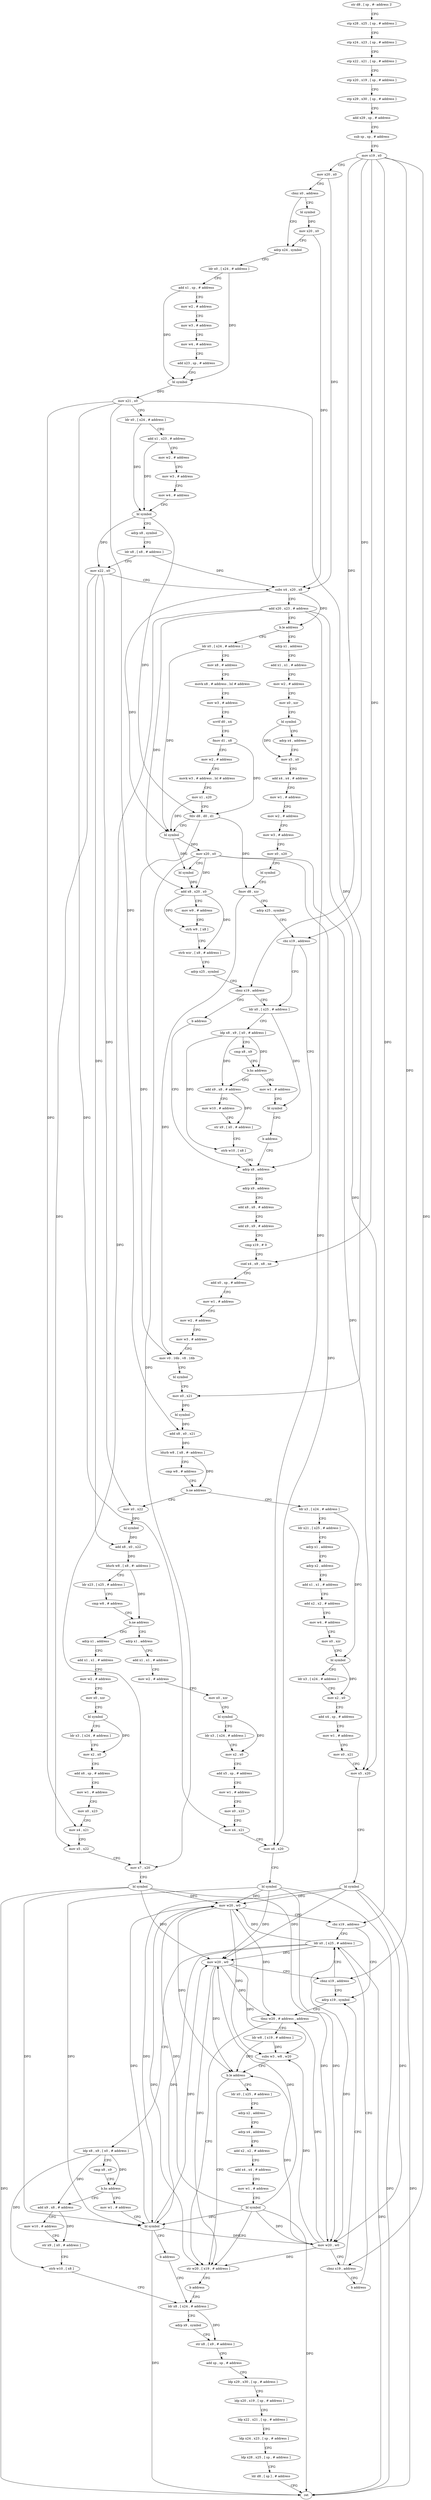 digraph "func" {
"4214172" [label = "str d8 , [ sp , #- address ]!" ]
"4214176" [label = "stp x28 , x25 , [ sp , # address ]" ]
"4214180" [label = "stp x24 , x23 , [ sp , # address ]" ]
"4214184" [label = "stp x22 , x21 , [ sp , # address ]" ]
"4214188" [label = "stp x20 , x19 , [ sp , # address ]" ]
"4214192" [label = "stp x29 , x30 , [ sp , # address ]" ]
"4214196" [label = "add x29 , sp , # address" ]
"4214200" [label = "sub sp , sp , # address" ]
"4214204" [label = "mov x19 , x0" ]
"4214208" [label = "mov x20 , x0" ]
"4214212" [label = "cbnz x0 , address" ]
"4214224" [label = "adrp x24 , symbol" ]
"4214216" [label = "bl symbol" ]
"4214228" [label = "ldr x0 , [ x24 , # address ]" ]
"4214232" [label = "add x1 , sp , # address" ]
"4214236" [label = "mov w2 , # address" ]
"4214240" [label = "mov w3 , # address" ]
"4214244" [label = "mov w4 , # address" ]
"4214248" [label = "add x23 , sp , # address" ]
"4214252" [label = "bl symbol" ]
"4214256" [label = "mov x21 , x0" ]
"4214260" [label = "ldr x0 , [ x24 , # address ]" ]
"4214264" [label = "add x1 , x23 , # address" ]
"4214268" [label = "mov w2 , # address" ]
"4214272" [label = "mov w3 , # address" ]
"4214276" [label = "mov w4 , # address" ]
"4214280" [label = "bl symbol" ]
"4214284" [label = "adrp x8 , symbol" ]
"4214288" [label = "ldr x8 , [ x8 , # address ]" ]
"4214292" [label = "mov x22 , x0" ]
"4214296" [label = "subs x4 , x20 , x8" ]
"4214300" [label = "add x20 , x23 , # address" ]
"4214304" [label = "b.le address" ]
"4214388" [label = "adrp x1 , address" ]
"4214308" [label = "ldr x0 , [ x24 , # address ]" ]
"4214220" [label = "mov x20 , x0" ]
"4214392" [label = "add x1 , x1 , # address" ]
"4214396" [label = "mov w2 , # address" ]
"4214400" [label = "mov x0 , xzr" ]
"4214404" [label = "bl symbol" ]
"4214408" [label = "adrp x4 , address" ]
"4214412" [label = "mov x5 , x0" ]
"4214416" [label = "add x4 , x4 , # address" ]
"4214420" [label = "mov w1 , # address" ]
"4214424" [label = "mov w2 , # address" ]
"4214428" [label = "mov w3 , # address" ]
"4214432" [label = "mov x0 , x20" ]
"4214436" [label = "bl symbol" ]
"4214440" [label = "fmov d8 , xzr" ]
"4214444" [label = "adrp x25 , symbol" ]
"4214448" [label = "cbz x19 , address" ]
"4214484" [label = "adrp x8 , address" ]
"4214452" [label = "ldr x0 , [ x25 , # address ]" ]
"4214312" [label = "mov x8 , # address" ]
"4214316" [label = "movk x8 , # address , lsl # address" ]
"4214320" [label = "mov w3 , # address" ]
"4214324" [label = "scvtf d0 , x4" ]
"4214328" [label = "fmov d1 , x8" ]
"4214332" [label = "mov w2 , # address" ]
"4214336" [label = "movk w3 , # address , lsl # address" ]
"4214340" [label = "mov x1 , x20" ]
"4214344" [label = "fdiv d8 , d0 , d1" ]
"4214348" [label = "bl symbol" ]
"4214352" [label = "mov x20 , x0" ]
"4214356" [label = "bl symbol" ]
"4214360" [label = "add x8 , x20 , x0" ]
"4214364" [label = "mov w9 , # address" ]
"4214368" [label = "strh w9 , [ x8 ]" ]
"4214372" [label = "strb wzr , [ x8 , # address ]" ]
"4214376" [label = "adrp x25 , symbol" ]
"4214380" [label = "cbnz x19 , address" ]
"4214384" [label = "b address" ]
"4214488" [label = "adrp x9 , address" ]
"4214492" [label = "add x8 , x8 , # address" ]
"4214496" [label = "add x9 , x9 , # address" ]
"4214500" [label = "cmp x19 , # 0" ]
"4214504" [label = "csel x4 , x9 , x8 , ne" ]
"4214508" [label = "add x0 , sp , # address" ]
"4214512" [label = "mov w1 , # address" ]
"4214516" [label = "mov w2 , # address" ]
"4214520" [label = "mov w3 , # address" ]
"4214524" [label = "mov v0 . 16b , v8 . 16b" ]
"4214528" [label = "bl symbol" ]
"4214532" [label = "mov x0 , x21" ]
"4214536" [label = "bl symbol" ]
"4214540" [label = "add x8 , x0 , x21" ]
"4214544" [label = "ldurb w8 , [ x8 , #- address ]" ]
"4214548" [label = "cmp w8 , # address" ]
"4214552" [label = "b.ne address" ]
"4214684" [label = "mov x0 , x22" ]
"4214556" [label = "ldr x3 , [ x24 , # address ]" ]
"4214456" [label = "ldp x8 , x9 , [ x0 , # address ]" ]
"4214460" [label = "cmp x8 , x9" ]
"4214464" [label = "b.hs address" ]
"4214916" [label = "mov w1 , # address" ]
"4214468" [label = "add x9 , x8 , # address" ]
"4214688" [label = "bl symbol" ]
"4214692" [label = "add x8 , x0 , x22" ]
"4214696" [label = "ldurb w8 , [ x8 , #- address ]" ]
"4214700" [label = "ldr x23 , [ x25 , # address ]" ]
"4214704" [label = "cmp w8 , # address" ]
"4214708" [label = "b.ne address" ]
"4214776" [label = "adrp x1 , address" ]
"4214712" [label = "adrp x1 , address" ]
"4214560" [label = "ldr x21 , [ x25 , # address ]" ]
"4214564" [label = "adrp x1 , address" ]
"4214568" [label = "adrp x2 , address" ]
"4214572" [label = "add x1 , x1 , # address" ]
"4214576" [label = "add x2 , x2 , # address" ]
"4214580" [label = "mov w4 , # address" ]
"4214584" [label = "mov x0 , xzr" ]
"4214588" [label = "bl symbol" ]
"4214592" [label = "ldr x3 , [ x24 , # address ]" ]
"4214596" [label = "mov x2 , x0" ]
"4214600" [label = "add x4 , sp , # address" ]
"4214604" [label = "mov w1 , # address" ]
"4214608" [label = "mov x0 , x21" ]
"4214612" [label = "mov x5 , x20" ]
"4214616" [label = "bl symbol" ]
"4214620" [label = "mov w20 , w0" ]
"4214624" [label = "cbz x19 , address" ]
"4214840" [label = "ldr x0 , [ x25 , # address ]" ]
"4214628" [label = "adrp x19 , symbol" ]
"4214920" [label = "bl symbol" ]
"4214924" [label = "b address" ]
"4214472" [label = "mov w10 , # address" ]
"4214476" [label = "str x9 , [ x0 , # address ]" ]
"4214480" [label = "strb w10 , [ x8 ]" ]
"4214780" [label = "add x1 , x1 , # address" ]
"4214784" [label = "mov w2 , # address" ]
"4214788" [label = "mov x0 , xzr" ]
"4214792" [label = "bl symbol" ]
"4214796" [label = "ldr x3 , [ x24 , # address ]" ]
"4214800" [label = "mov x2 , x0" ]
"4214804" [label = "add x6 , sp , # address" ]
"4214808" [label = "mov w1 , # address" ]
"4214812" [label = "mov x0 , x23" ]
"4214816" [label = "mov x4 , x21" ]
"4214820" [label = "mov x5 , x22" ]
"4214824" [label = "mov x7 , x20" ]
"4214828" [label = "bl symbol" ]
"4214832" [label = "mov w20 , w0" ]
"4214836" [label = "cbnz x19 , address" ]
"4214716" [label = "add x1 , x1 , # address" ]
"4214720" [label = "mov w2 , # address" ]
"4214724" [label = "mov x0 , xzr" ]
"4214728" [label = "bl symbol" ]
"4214732" [label = "ldr x3 , [ x24 , # address ]" ]
"4214736" [label = "mov x2 , x0" ]
"4214740" [label = "add x5 , sp , # address" ]
"4214744" [label = "mov w1 , # address" ]
"4214748" [label = "mov x0 , x23" ]
"4214752" [label = "mov x4 , x21" ]
"4214756" [label = "mov x6 , x20" ]
"4214760" [label = "bl symbol" ]
"4214764" [label = "mov w20 , w0" ]
"4214768" [label = "cbnz x19 , address" ]
"4214772" [label = "b address" ]
"4214844" [label = "ldp x8 , x9 , [ x0 , # address ]" ]
"4214848" [label = "cmp x8 , x9" ]
"4214852" [label = "b.hs address" ]
"4214928" [label = "mov w1 , # address" ]
"4214856" [label = "add x9 , x8 , # address" ]
"4214632" [label = "tbnz w20 , # address , address" ]
"4214676" [label = "str w20 , [ x19 , # address ]" ]
"4214636" [label = "ldr w8 , [ x19 , # address ]" ]
"4214932" [label = "bl symbol" ]
"4214936" [label = "b address" ]
"4214872" [label = "ldr x8 , [ x24 , # address ]" ]
"4214860" [label = "mov w10 , # address" ]
"4214864" [label = "str x9 , [ x0 , # address ]" ]
"4214868" [label = "strb w10 , [ x8 ]" ]
"4214680" [label = "b address" ]
"4214640" [label = "subs w3 , w8 , w20" ]
"4214644" [label = "b.le address" ]
"4214648" [label = "ldr x0 , [ x25 , # address ]" ]
"4214876" [label = "adrp x9 , symbol" ]
"4214880" [label = "str x8 , [ x9 , # address ]" ]
"4214884" [label = "add sp , sp , # address" ]
"4214888" [label = "ldp x29 , x30 , [ sp , # address ]" ]
"4214892" [label = "ldp x20 , x19 , [ sp , # address ]" ]
"4214896" [label = "ldp x22 , x21 , [ sp , # address ]" ]
"4214900" [label = "ldp x24 , x23 , [ sp , # address ]" ]
"4214904" [label = "ldp x28 , x25 , [ sp , # address ]" ]
"4214908" [label = "ldr d8 , [ sp ] , # address" ]
"4214912" [label = "ret" ]
"4214652" [label = "adrp x2 , address" ]
"4214656" [label = "adrp x4 , address" ]
"4214660" [label = "add x2 , x2 , # address" ]
"4214664" [label = "add x4 , x4 , # address" ]
"4214668" [label = "mov w1 , # address" ]
"4214672" [label = "bl symbol" ]
"4214172" -> "4214176" [ label = "CFG" ]
"4214176" -> "4214180" [ label = "CFG" ]
"4214180" -> "4214184" [ label = "CFG" ]
"4214184" -> "4214188" [ label = "CFG" ]
"4214188" -> "4214192" [ label = "CFG" ]
"4214192" -> "4214196" [ label = "CFG" ]
"4214196" -> "4214200" [ label = "CFG" ]
"4214200" -> "4214204" [ label = "CFG" ]
"4214204" -> "4214208" [ label = "CFG" ]
"4214204" -> "4214448" [ label = "DFG" ]
"4214204" -> "4214380" [ label = "DFG" ]
"4214204" -> "4214504" [ label = "DFG" ]
"4214204" -> "4214624" [ label = "DFG" ]
"4214204" -> "4214836" [ label = "DFG" ]
"4214204" -> "4214768" [ label = "DFG" ]
"4214208" -> "4214212" [ label = "CFG" ]
"4214208" -> "4214296" [ label = "DFG" ]
"4214212" -> "4214224" [ label = "CFG" ]
"4214212" -> "4214216" [ label = "CFG" ]
"4214224" -> "4214228" [ label = "CFG" ]
"4214216" -> "4214220" [ label = "DFG" ]
"4214228" -> "4214232" [ label = "CFG" ]
"4214228" -> "4214252" [ label = "DFG" ]
"4214232" -> "4214236" [ label = "CFG" ]
"4214232" -> "4214252" [ label = "DFG" ]
"4214236" -> "4214240" [ label = "CFG" ]
"4214240" -> "4214244" [ label = "CFG" ]
"4214244" -> "4214248" [ label = "CFG" ]
"4214248" -> "4214252" [ label = "CFG" ]
"4214252" -> "4214256" [ label = "DFG" ]
"4214256" -> "4214260" [ label = "CFG" ]
"4214256" -> "4214532" [ label = "DFG" ]
"4214256" -> "4214540" [ label = "DFG" ]
"4214256" -> "4214816" [ label = "DFG" ]
"4214256" -> "4214752" [ label = "DFG" ]
"4214260" -> "4214264" [ label = "CFG" ]
"4214260" -> "4214280" [ label = "DFG" ]
"4214264" -> "4214268" [ label = "CFG" ]
"4214264" -> "4214280" [ label = "DFG" ]
"4214268" -> "4214272" [ label = "CFG" ]
"4214272" -> "4214276" [ label = "CFG" ]
"4214276" -> "4214280" [ label = "CFG" ]
"4214280" -> "4214284" [ label = "CFG" ]
"4214280" -> "4214292" [ label = "DFG" ]
"4214280" -> "4214344" [ label = "DFG" ]
"4214284" -> "4214288" [ label = "CFG" ]
"4214288" -> "4214292" [ label = "CFG" ]
"4214288" -> "4214296" [ label = "DFG" ]
"4214292" -> "4214296" [ label = "CFG" ]
"4214292" -> "4214684" [ label = "DFG" ]
"4214292" -> "4214692" [ label = "DFG" ]
"4214292" -> "4214820" [ label = "DFG" ]
"4214296" -> "4214300" [ label = "CFG" ]
"4214296" -> "4214348" [ label = "DFG" ]
"4214296" -> "4214304" [ label = "DFG" ]
"4214300" -> "4214304" [ label = "CFG" ]
"4214300" -> "4214360" [ label = "DFG" ]
"4214300" -> "4214612" [ label = "DFG" ]
"4214300" -> "4214824" [ label = "DFG" ]
"4214300" -> "4214756" [ label = "DFG" ]
"4214304" -> "4214388" [ label = "CFG" ]
"4214304" -> "4214308" [ label = "CFG" ]
"4214388" -> "4214392" [ label = "CFG" ]
"4214308" -> "4214312" [ label = "CFG" ]
"4214308" -> "4214348" [ label = "DFG" ]
"4214220" -> "4214224" [ label = "CFG" ]
"4214220" -> "4214296" [ label = "DFG" ]
"4214392" -> "4214396" [ label = "CFG" ]
"4214396" -> "4214400" [ label = "CFG" ]
"4214400" -> "4214404" [ label = "CFG" ]
"4214404" -> "4214408" [ label = "CFG" ]
"4214404" -> "4214412" [ label = "DFG" ]
"4214408" -> "4214412" [ label = "CFG" ]
"4214412" -> "4214416" [ label = "CFG" ]
"4214416" -> "4214420" [ label = "CFG" ]
"4214420" -> "4214424" [ label = "CFG" ]
"4214424" -> "4214428" [ label = "CFG" ]
"4214428" -> "4214432" [ label = "CFG" ]
"4214432" -> "4214436" [ label = "CFG" ]
"4214436" -> "4214440" [ label = "CFG" ]
"4214440" -> "4214444" [ label = "CFG" ]
"4214440" -> "4214524" [ label = "DFG" ]
"4214444" -> "4214448" [ label = "CFG" ]
"4214448" -> "4214484" [ label = "CFG" ]
"4214448" -> "4214452" [ label = "CFG" ]
"4214484" -> "4214488" [ label = "CFG" ]
"4214452" -> "4214456" [ label = "CFG" ]
"4214452" -> "4214920" [ label = "DFG" ]
"4214312" -> "4214316" [ label = "CFG" ]
"4214316" -> "4214320" [ label = "CFG" ]
"4214320" -> "4214324" [ label = "CFG" ]
"4214324" -> "4214328" [ label = "CFG" ]
"4214328" -> "4214332" [ label = "CFG" ]
"4214328" -> "4214344" [ label = "DFG" ]
"4214332" -> "4214336" [ label = "CFG" ]
"4214336" -> "4214340" [ label = "CFG" ]
"4214340" -> "4214344" [ label = "CFG" ]
"4214340" -> "4214348" [ label = "DFG" ]
"4214344" -> "4214348" [ label = "CFG" ]
"4214344" -> "4214440" [ label = "DFG" ]
"4214344" -> "4214524" [ label = "DFG" ]
"4214348" -> "4214352" [ label = "DFG" ]
"4214348" -> "4214356" [ label = "DFG" ]
"4214352" -> "4214356" [ label = "CFG" ]
"4214352" -> "4214360" [ label = "DFG" ]
"4214352" -> "4214612" [ label = "DFG" ]
"4214352" -> "4214824" [ label = "DFG" ]
"4214352" -> "4214756" [ label = "DFG" ]
"4214356" -> "4214360" [ label = "DFG" ]
"4214360" -> "4214364" [ label = "CFG" ]
"4214360" -> "4214368" [ label = "DFG" ]
"4214360" -> "4214372" [ label = "DFG" ]
"4214364" -> "4214368" [ label = "CFG" ]
"4214368" -> "4214372" [ label = "CFG" ]
"4214372" -> "4214376" [ label = "CFG" ]
"4214376" -> "4214380" [ label = "CFG" ]
"4214380" -> "4214452" [ label = "CFG" ]
"4214380" -> "4214384" [ label = "CFG" ]
"4214384" -> "4214484" [ label = "CFG" ]
"4214488" -> "4214492" [ label = "CFG" ]
"4214492" -> "4214496" [ label = "CFG" ]
"4214496" -> "4214500" [ label = "CFG" ]
"4214500" -> "4214504" [ label = "CFG" ]
"4214504" -> "4214508" [ label = "CFG" ]
"4214508" -> "4214512" [ label = "CFG" ]
"4214512" -> "4214516" [ label = "CFG" ]
"4214516" -> "4214520" [ label = "CFG" ]
"4214520" -> "4214524" [ label = "CFG" ]
"4214524" -> "4214528" [ label = "CFG" ]
"4214528" -> "4214532" [ label = "CFG" ]
"4214532" -> "4214536" [ label = "DFG" ]
"4214536" -> "4214540" [ label = "DFG" ]
"4214540" -> "4214544" [ label = "DFG" ]
"4214544" -> "4214548" [ label = "CFG" ]
"4214544" -> "4214552" [ label = "DFG" ]
"4214548" -> "4214552" [ label = "CFG" ]
"4214552" -> "4214684" [ label = "CFG" ]
"4214552" -> "4214556" [ label = "CFG" ]
"4214684" -> "4214688" [ label = "DFG" ]
"4214556" -> "4214560" [ label = "CFG" ]
"4214556" -> "4214588" [ label = "DFG" ]
"4214456" -> "4214460" [ label = "CFG" ]
"4214456" -> "4214464" [ label = "DFG" ]
"4214456" -> "4214468" [ label = "DFG" ]
"4214456" -> "4214480" [ label = "DFG" ]
"4214460" -> "4214464" [ label = "CFG" ]
"4214464" -> "4214916" [ label = "CFG" ]
"4214464" -> "4214468" [ label = "CFG" ]
"4214916" -> "4214920" [ label = "CFG" ]
"4214468" -> "4214472" [ label = "CFG" ]
"4214468" -> "4214476" [ label = "DFG" ]
"4214688" -> "4214692" [ label = "DFG" ]
"4214692" -> "4214696" [ label = "DFG" ]
"4214696" -> "4214700" [ label = "CFG" ]
"4214696" -> "4214708" [ label = "DFG" ]
"4214700" -> "4214704" [ label = "CFG" ]
"4214704" -> "4214708" [ label = "CFG" ]
"4214708" -> "4214776" [ label = "CFG" ]
"4214708" -> "4214712" [ label = "CFG" ]
"4214776" -> "4214780" [ label = "CFG" ]
"4214712" -> "4214716" [ label = "CFG" ]
"4214560" -> "4214564" [ label = "CFG" ]
"4214564" -> "4214568" [ label = "CFG" ]
"4214568" -> "4214572" [ label = "CFG" ]
"4214572" -> "4214576" [ label = "CFG" ]
"4214576" -> "4214580" [ label = "CFG" ]
"4214580" -> "4214584" [ label = "CFG" ]
"4214584" -> "4214588" [ label = "CFG" ]
"4214588" -> "4214592" [ label = "CFG" ]
"4214588" -> "4214596" [ label = "DFG" ]
"4214592" -> "4214596" [ label = "CFG" ]
"4214596" -> "4214600" [ label = "CFG" ]
"4214600" -> "4214604" [ label = "CFG" ]
"4214604" -> "4214608" [ label = "CFG" ]
"4214608" -> "4214612" [ label = "CFG" ]
"4214612" -> "4214616" [ label = "CFG" ]
"4214616" -> "4214620" [ label = "DFG" ]
"4214616" -> "4214832" [ label = "DFG" ]
"4214616" -> "4214764" [ label = "DFG" ]
"4214616" -> "4214932" [ label = "DFG" ]
"4214616" -> "4214912" [ label = "DFG" ]
"4214620" -> "4214624" [ label = "CFG" ]
"4214620" -> "4214632" [ label = "DFG" ]
"4214620" -> "4214676" [ label = "DFG" ]
"4214620" -> "4214640" [ label = "DFG" ]
"4214620" -> "4214644" [ label = "DFG" ]
"4214624" -> "4214840" [ label = "CFG" ]
"4214624" -> "4214628" [ label = "CFG" ]
"4214840" -> "4214844" [ label = "CFG" ]
"4214840" -> "4214620" [ label = "DFG" ]
"4214840" -> "4214832" [ label = "DFG" ]
"4214840" -> "4214764" [ label = "DFG" ]
"4214840" -> "4214932" [ label = "DFG" ]
"4214840" -> "4214912" [ label = "DFG" ]
"4214628" -> "4214632" [ label = "CFG" ]
"4214920" -> "4214924" [ label = "CFG" ]
"4214924" -> "4214484" [ label = "CFG" ]
"4214472" -> "4214476" [ label = "CFG" ]
"4214476" -> "4214480" [ label = "CFG" ]
"4214480" -> "4214484" [ label = "CFG" ]
"4214780" -> "4214784" [ label = "CFG" ]
"4214784" -> "4214788" [ label = "CFG" ]
"4214788" -> "4214792" [ label = "CFG" ]
"4214792" -> "4214796" [ label = "CFG" ]
"4214792" -> "4214800" [ label = "DFG" ]
"4214796" -> "4214800" [ label = "CFG" ]
"4214800" -> "4214804" [ label = "CFG" ]
"4214804" -> "4214808" [ label = "CFG" ]
"4214808" -> "4214812" [ label = "CFG" ]
"4214812" -> "4214816" [ label = "CFG" ]
"4214816" -> "4214820" [ label = "CFG" ]
"4214820" -> "4214824" [ label = "CFG" ]
"4214824" -> "4214828" [ label = "CFG" ]
"4214828" -> "4214832" [ label = "DFG" ]
"4214828" -> "4214620" [ label = "DFG" ]
"4214828" -> "4214764" [ label = "DFG" ]
"4214828" -> "4214932" [ label = "DFG" ]
"4214828" -> "4214912" [ label = "DFG" ]
"4214832" -> "4214836" [ label = "CFG" ]
"4214832" -> "4214632" [ label = "DFG" ]
"4214832" -> "4214676" [ label = "DFG" ]
"4214832" -> "4214640" [ label = "DFG" ]
"4214832" -> "4214644" [ label = "DFG" ]
"4214836" -> "4214628" [ label = "CFG" ]
"4214836" -> "4214840" [ label = "CFG" ]
"4214716" -> "4214720" [ label = "CFG" ]
"4214720" -> "4214724" [ label = "CFG" ]
"4214724" -> "4214728" [ label = "CFG" ]
"4214728" -> "4214732" [ label = "CFG" ]
"4214728" -> "4214736" [ label = "DFG" ]
"4214732" -> "4214736" [ label = "CFG" ]
"4214736" -> "4214740" [ label = "CFG" ]
"4214740" -> "4214744" [ label = "CFG" ]
"4214744" -> "4214748" [ label = "CFG" ]
"4214748" -> "4214752" [ label = "CFG" ]
"4214752" -> "4214756" [ label = "CFG" ]
"4214756" -> "4214760" [ label = "CFG" ]
"4214760" -> "4214764" [ label = "DFG" ]
"4214760" -> "4214620" [ label = "DFG" ]
"4214760" -> "4214832" [ label = "DFG" ]
"4214760" -> "4214932" [ label = "DFG" ]
"4214760" -> "4214912" [ label = "DFG" ]
"4214764" -> "4214768" [ label = "CFG" ]
"4214764" -> "4214632" [ label = "DFG" ]
"4214764" -> "4214676" [ label = "DFG" ]
"4214764" -> "4214640" [ label = "DFG" ]
"4214764" -> "4214644" [ label = "DFG" ]
"4214768" -> "4214628" [ label = "CFG" ]
"4214768" -> "4214772" [ label = "CFG" ]
"4214772" -> "4214840" [ label = "CFG" ]
"4214844" -> "4214848" [ label = "CFG" ]
"4214844" -> "4214852" [ label = "DFG" ]
"4214844" -> "4214856" [ label = "DFG" ]
"4214844" -> "4214868" [ label = "DFG" ]
"4214848" -> "4214852" [ label = "CFG" ]
"4214852" -> "4214928" [ label = "CFG" ]
"4214852" -> "4214856" [ label = "CFG" ]
"4214928" -> "4214932" [ label = "CFG" ]
"4214856" -> "4214860" [ label = "CFG" ]
"4214856" -> "4214864" [ label = "DFG" ]
"4214632" -> "4214676" [ label = "CFG" ]
"4214632" -> "4214636" [ label = "CFG" ]
"4214676" -> "4214680" [ label = "CFG" ]
"4214636" -> "4214640" [ label = "DFG" ]
"4214636" -> "4214644" [ label = "DFG" ]
"4214932" -> "4214936" [ label = "CFG" ]
"4214932" -> "4214620" [ label = "DFG" ]
"4214932" -> "4214832" [ label = "DFG" ]
"4214932" -> "4214764" [ label = "DFG" ]
"4214932" -> "4214912" [ label = "DFG" ]
"4214936" -> "4214872" [ label = "CFG" ]
"4214872" -> "4214876" [ label = "CFG" ]
"4214872" -> "4214880" [ label = "DFG" ]
"4214860" -> "4214864" [ label = "CFG" ]
"4214864" -> "4214868" [ label = "CFG" ]
"4214868" -> "4214872" [ label = "CFG" ]
"4214680" -> "4214872" [ label = "CFG" ]
"4214640" -> "4214644" [ label = "CFG" ]
"4214644" -> "4214676" [ label = "CFG" ]
"4214644" -> "4214648" [ label = "CFG" ]
"4214648" -> "4214652" [ label = "CFG" ]
"4214876" -> "4214880" [ label = "CFG" ]
"4214880" -> "4214884" [ label = "CFG" ]
"4214884" -> "4214888" [ label = "CFG" ]
"4214888" -> "4214892" [ label = "CFG" ]
"4214892" -> "4214896" [ label = "CFG" ]
"4214896" -> "4214900" [ label = "CFG" ]
"4214900" -> "4214904" [ label = "CFG" ]
"4214904" -> "4214908" [ label = "CFG" ]
"4214908" -> "4214912" [ label = "CFG" ]
"4214652" -> "4214656" [ label = "CFG" ]
"4214656" -> "4214660" [ label = "CFG" ]
"4214660" -> "4214664" [ label = "CFG" ]
"4214664" -> "4214668" [ label = "CFG" ]
"4214668" -> "4214672" [ label = "CFG" ]
"4214672" -> "4214676" [ label = "CFG" ]
"4214672" -> "4214620" [ label = "DFG" ]
"4214672" -> "4214832" [ label = "DFG" ]
"4214672" -> "4214764" [ label = "DFG" ]
"4214672" -> "4214932" [ label = "DFG" ]
"4214672" -> "4214912" [ label = "DFG" ]
}
